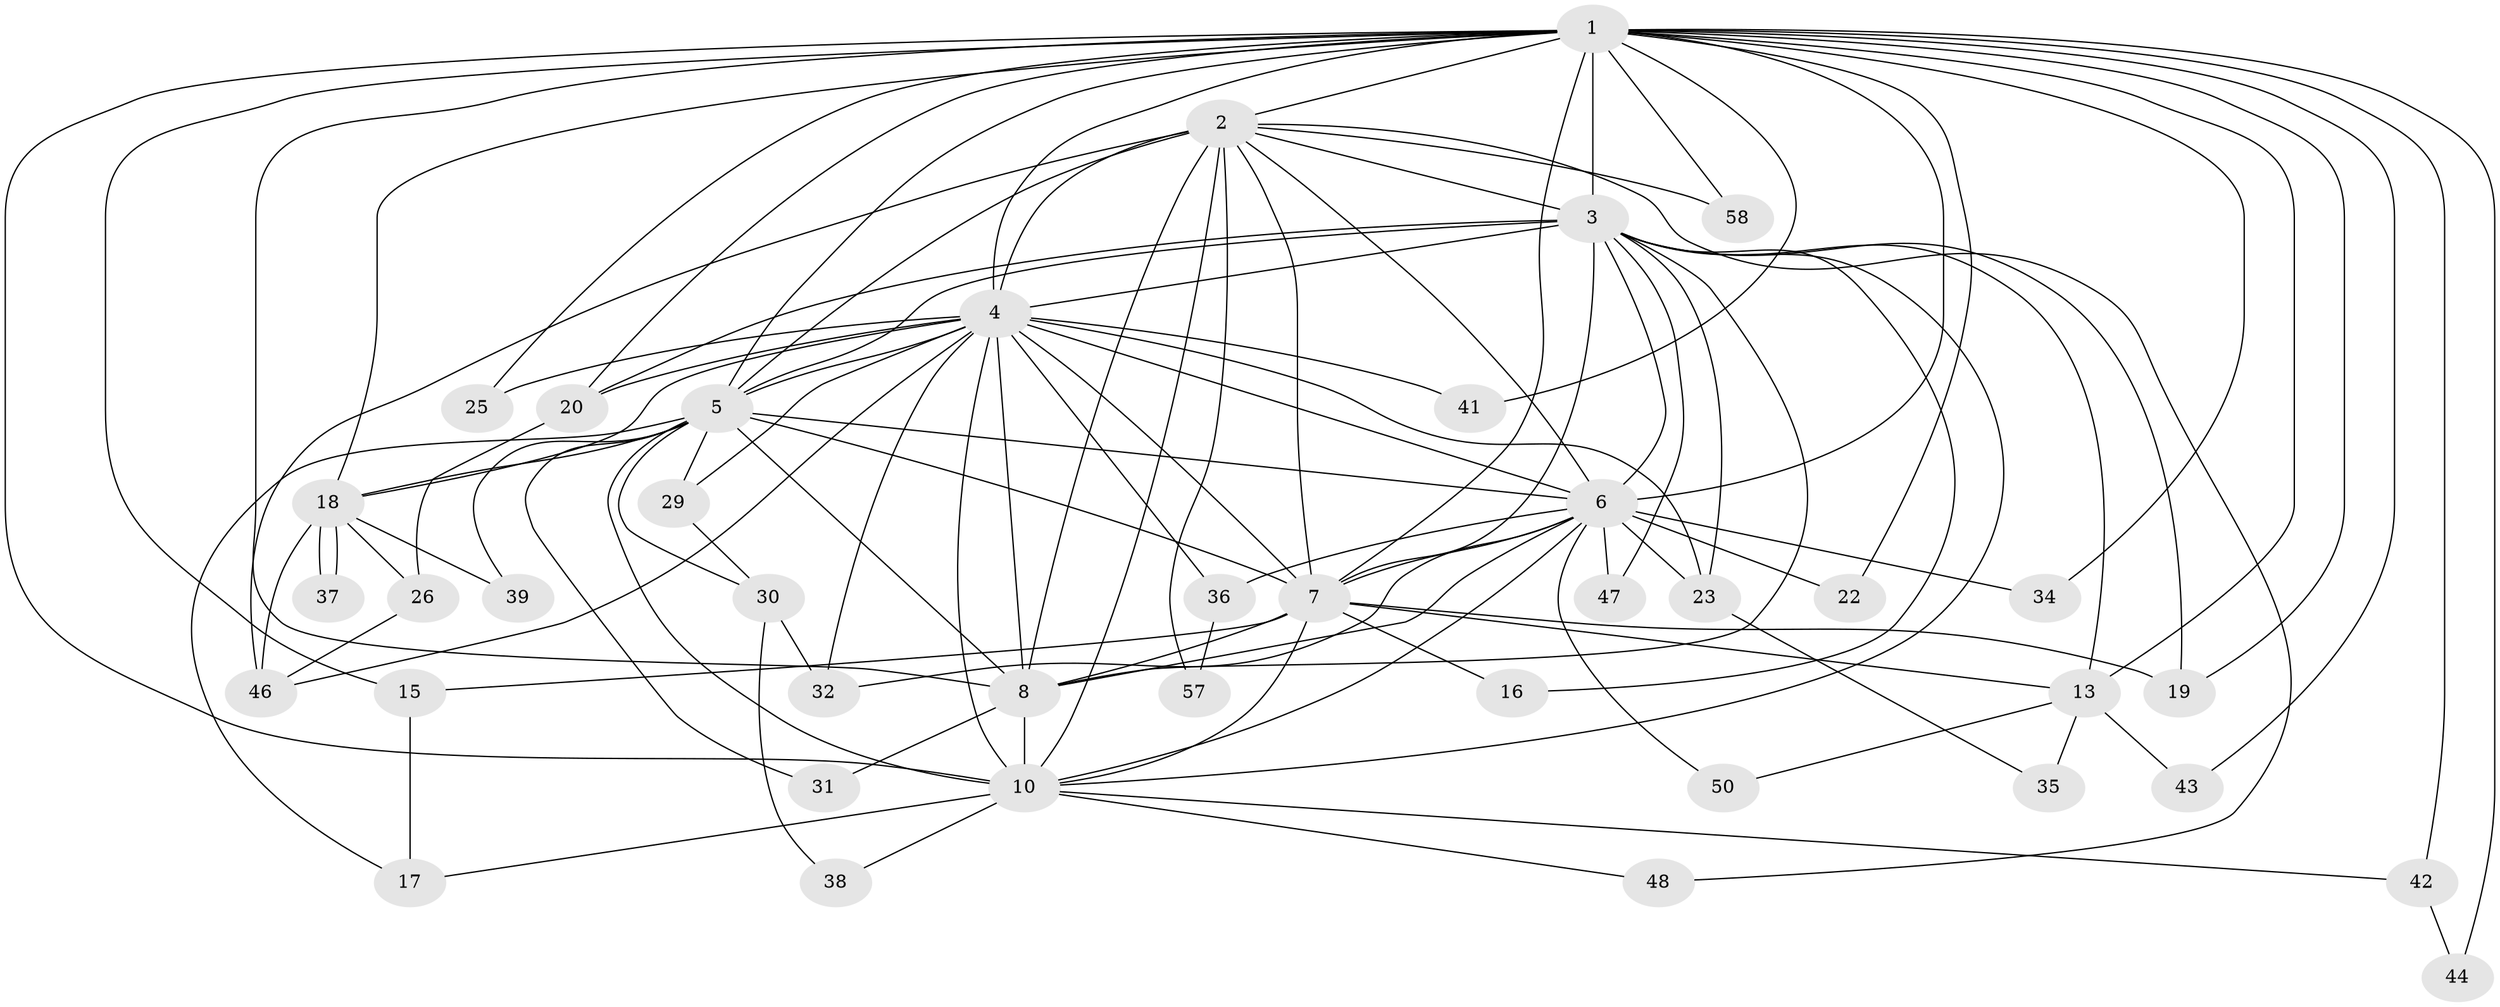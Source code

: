 // Generated by graph-tools (version 1.1) at 2025/23/03/03/25 07:23:45]
// undirected, 40 vertices, 107 edges
graph export_dot {
graph [start="1"]
  node [color=gray90,style=filled];
  1 [super="+51"];
  2 [super="+40"];
  3 [super="+12"];
  4 [super="+9"];
  5 [super="+14"];
  6 [super="+28"];
  7 [super="+21"];
  8 [super="+24"];
  10 [super="+11"];
  13 [super="+33"];
  15;
  16;
  17 [super="+45"];
  18 [super="+52"];
  19;
  20 [super="+27"];
  22;
  23 [super="+54"];
  25;
  26 [super="+53"];
  29;
  30 [super="+56"];
  31;
  32;
  34;
  35;
  36 [super="+49"];
  37;
  38;
  39;
  41;
  42;
  43;
  44;
  46 [super="+55"];
  47;
  48;
  50;
  57;
  58;
  1 -- 2;
  1 -- 3;
  1 -- 4 [weight=2];
  1 -- 5;
  1 -- 6 [weight=2];
  1 -- 7;
  1 -- 8;
  1 -- 10;
  1 -- 13;
  1 -- 15;
  1 -- 19;
  1 -- 22;
  1 -- 25;
  1 -- 34;
  1 -- 41;
  1 -- 42;
  1 -- 43;
  1 -- 44;
  1 -- 58;
  1 -- 20;
  1 -- 18;
  2 -- 3;
  2 -- 4 [weight=2];
  2 -- 5;
  2 -- 6;
  2 -- 7;
  2 -- 8 [weight=2];
  2 -- 10;
  2 -- 46;
  2 -- 48;
  2 -- 57;
  2 -- 58;
  3 -- 4 [weight=2];
  3 -- 5;
  3 -- 6 [weight=2];
  3 -- 7;
  3 -- 8;
  3 -- 10;
  3 -- 16;
  3 -- 19;
  3 -- 20;
  3 -- 23;
  3 -- 47;
  3 -- 13;
  4 -- 5 [weight=2];
  4 -- 6 [weight=3];
  4 -- 7 [weight=2];
  4 -- 8 [weight=2];
  4 -- 10 [weight=2];
  4 -- 32;
  4 -- 36;
  4 -- 41;
  4 -- 46;
  4 -- 18;
  4 -- 20;
  4 -- 23;
  4 -- 25;
  4 -- 29;
  5 -- 6;
  5 -- 7 [weight=2];
  5 -- 8;
  5 -- 10;
  5 -- 18;
  5 -- 29;
  5 -- 30;
  5 -- 31;
  5 -- 39;
  5 -- 17;
  6 -- 7;
  6 -- 8 [weight=2];
  6 -- 10;
  6 -- 22;
  6 -- 32;
  6 -- 34;
  6 -- 47;
  6 -- 50;
  6 -- 36;
  6 -- 23;
  7 -- 8;
  7 -- 10;
  7 -- 13;
  7 -- 15;
  7 -- 16;
  7 -- 19;
  8 -- 10;
  8 -- 31;
  10 -- 17;
  10 -- 38;
  10 -- 42;
  10 -- 48;
  13 -- 35;
  13 -- 43;
  13 -- 50;
  15 -- 17;
  18 -- 26;
  18 -- 37;
  18 -- 37;
  18 -- 39;
  18 -- 46;
  20 -- 26;
  23 -- 35;
  26 -- 46;
  29 -- 30;
  30 -- 38;
  30 -- 32;
  36 -- 57;
  42 -- 44;
}
